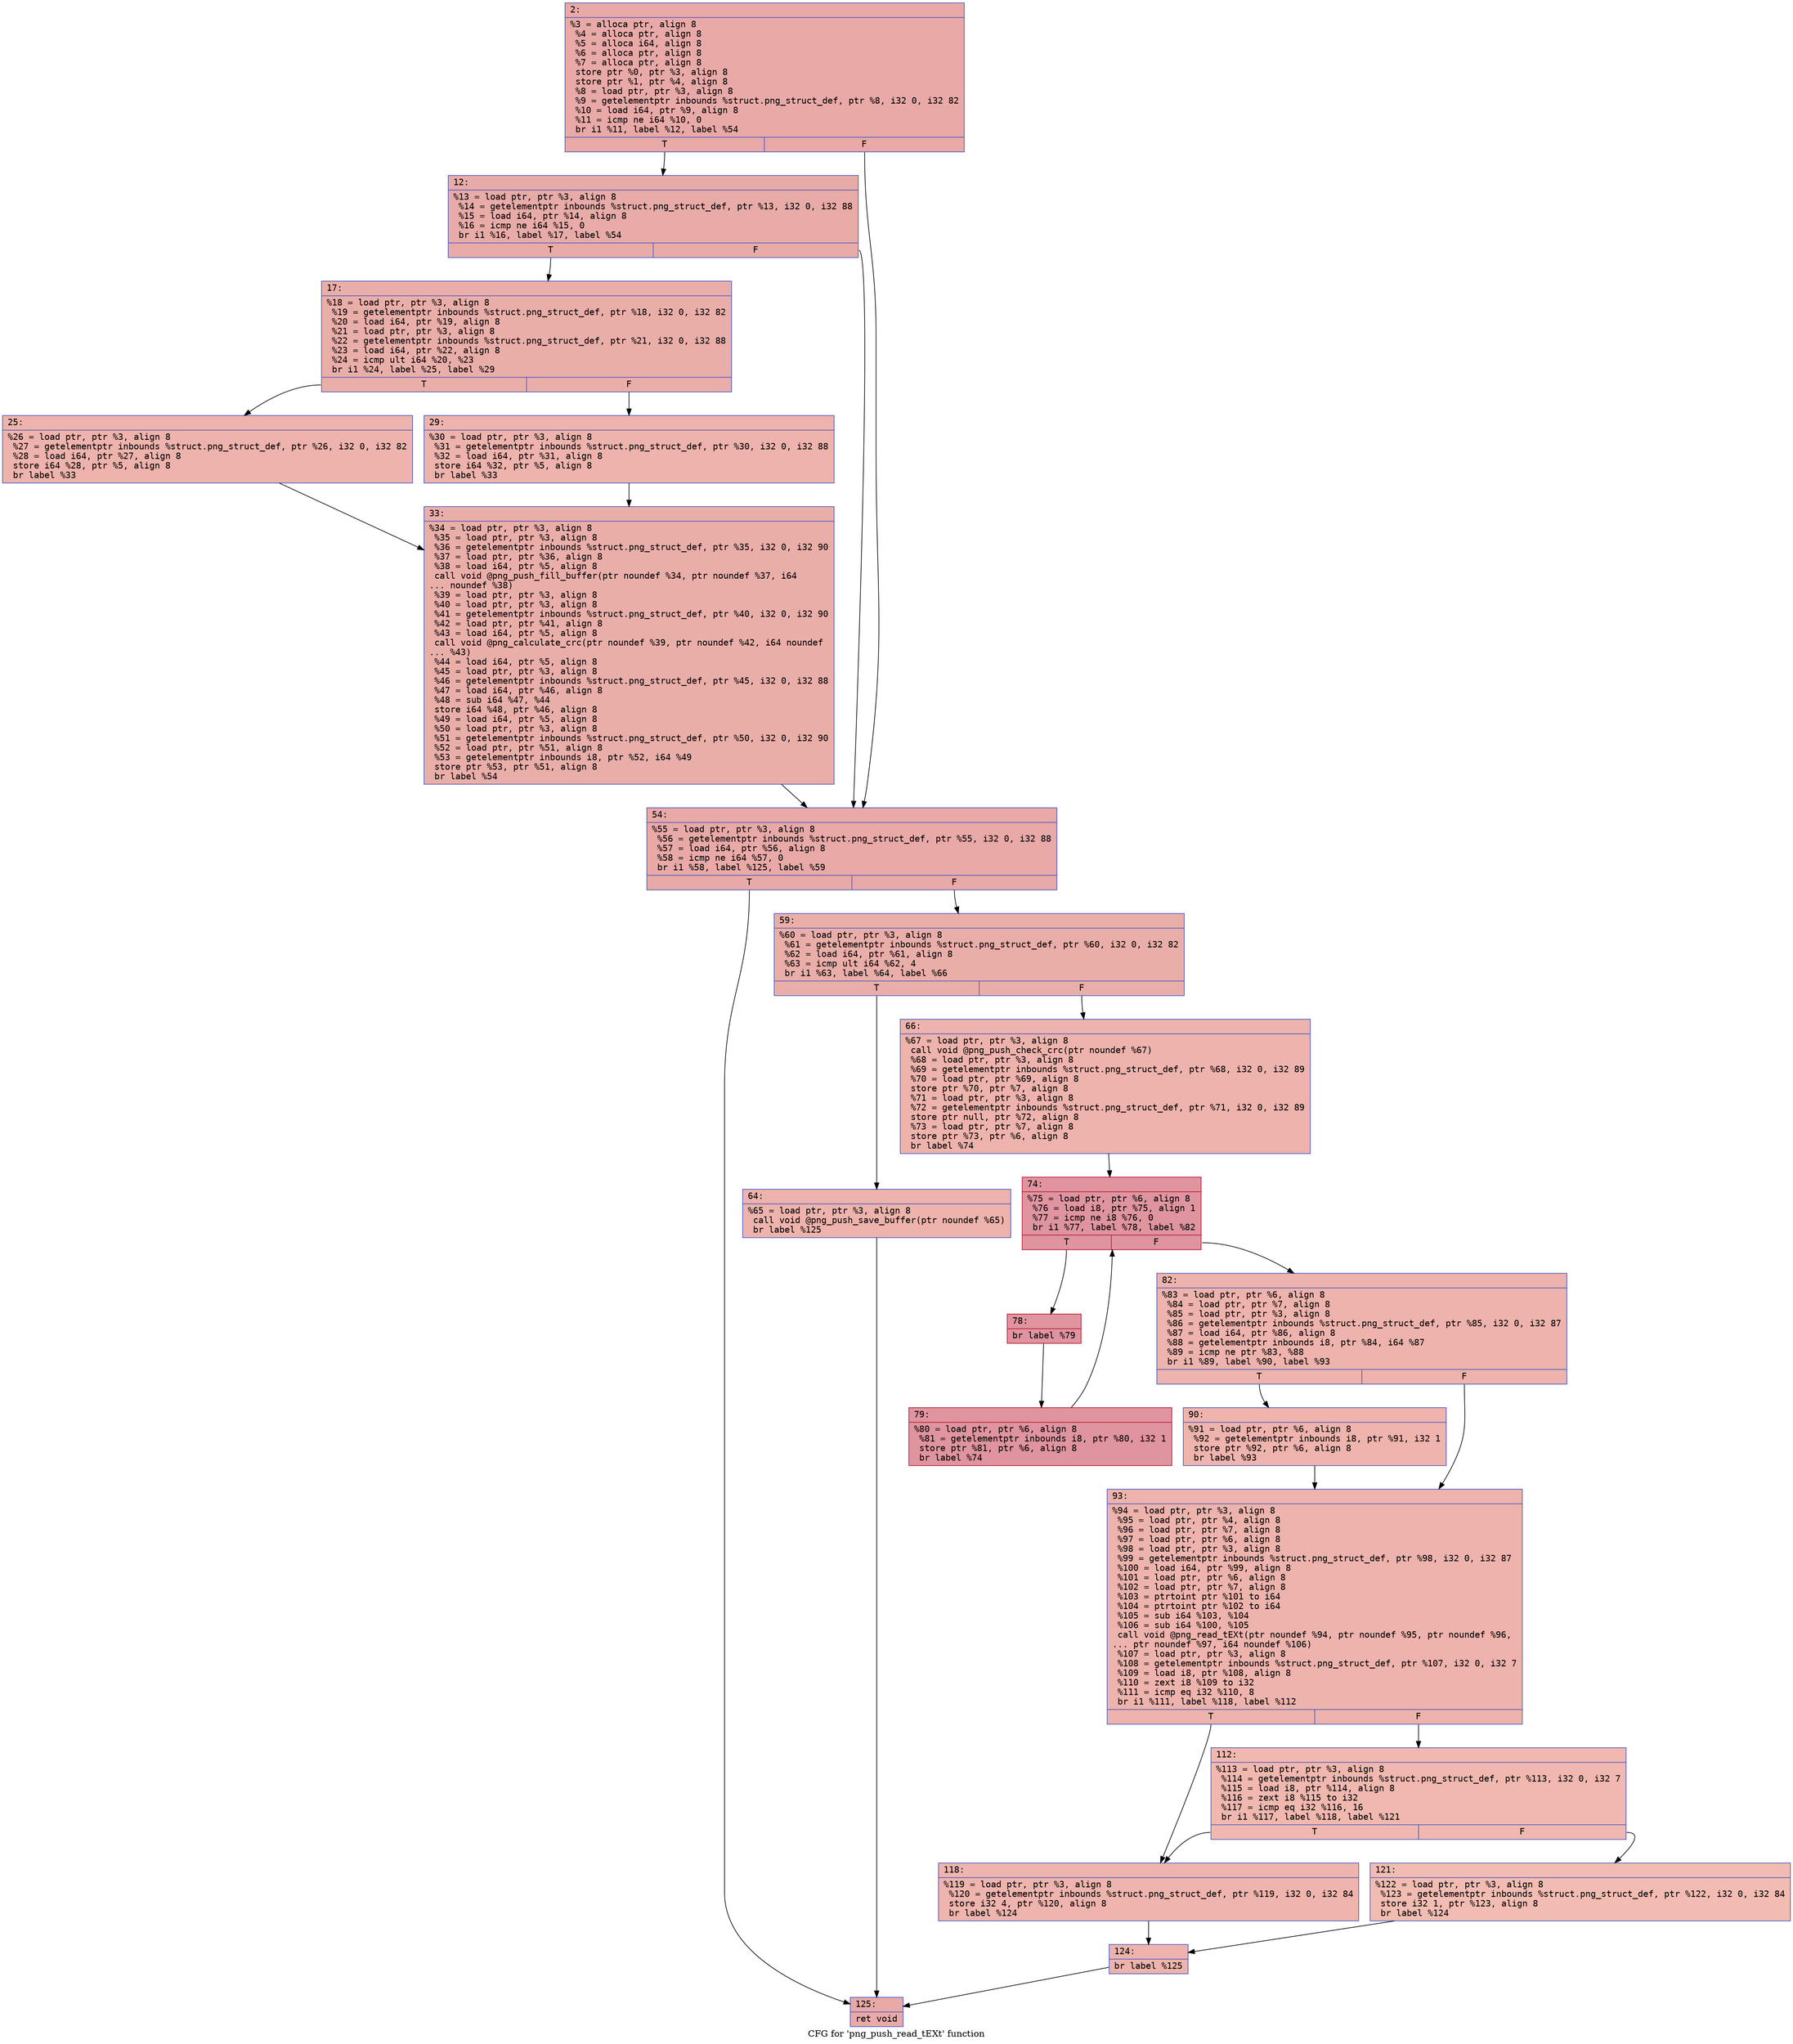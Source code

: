 digraph "CFG for 'png_push_read_tEXt' function" {
	label="CFG for 'png_push_read_tEXt' function";

	Node0x6000037f9b80 [shape=record,color="#3d50c3ff", style=filled, fillcolor="#ca3b3770" fontname="Courier",label="{2:\l|  %3 = alloca ptr, align 8\l  %4 = alloca ptr, align 8\l  %5 = alloca i64, align 8\l  %6 = alloca ptr, align 8\l  %7 = alloca ptr, align 8\l  store ptr %0, ptr %3, align 8\l  store ptr %1, ptr %4, align 8\l  %8 = load ptr, ptr %3, align 8\l  %9 = getelementptr inbounds %struct.png_struct_def, ptr %8, i32 0, i32 82\l  %10 = load i64, ptr %9, align 8\l  %11 = icmp ne i64 %10, 0\l  br i1 %11, label %12, label %54\l|{<s0>T|<s1>F}}"];
	Node0x6000037f9b80:s0 -> Node0x6000037f9f40[tooltip="2 -> 12\nProbability 62.50%" ];
	Node0x6000037f9b80:s1 -> Node0x6000037fa120[tooltip="2 -> 54\nProbability 37.50%" ];
	Node0x6000037f9f40 [shape=record,color="#3d50c3ff", style=filled, fillcolor="#cc403a70" fontname="Courier",label="{12:\l|  %13 = load ptr, ptr %3, align 8\l  %14 = getelementptr inbounds %struct.png_struct_def, ptr %13, i32 0, i32 88\l  %15 = load i64, ptr %14, align 8\l  %16 = icmp ne i64 %15, 0\l  br i1 %16, label %17, label %54\l|{<s0>T|<s1>F}}"];
	Node0x6000037f9f40:s0 -> Node0x6000037f9fe0[tooltip="12 -> 17\nProbability 62.50%" ];
	Node0x6000037f9f40:s1 -> Node0x6000037fa120[tooltip="12 -> 54\nProbability 37.50%" ];
	Node0x6000037f9fe0 [shape=record,color="#3d50c3ff", style=filled, fillcolor="#d0473d70" fontname="Courier",label="{17:\l|  %18 = load ptr, ptr %3, align 8\l  %19 = getelementptr inbounds %struct.png_struct_def, ptr %18, i32 0, i32 82\l  %20 = load i64, ptr %19, align 8\l  %21 = load ptr, ptr %3, align 8\l  %22 = getelementptr inbounds %struct.png_struct_def, ptr %21, i32 0, i32 88\l  %23 = load i64, ptr %22, align 8\l  %24 = icmp ult i64 %20, %23\l  br i1 %24, label %25, label %29\l|{<s0>T|<s1>F}}"];
	Node0x6000037f9fe0:s0 -> Node0x6000037fa030[tooltip="17 -> 25\nProbability 50.00%" ];
	Node0x6000037f9fe0:s1 -> Node0x6000037fa080[tooltip="17 -> 29\nProbability 50.00%" ];
	Node0x6000037fa030 [shape=record,color="#3d50c3ff", style=filled, fillcolor="#d6524470" fontname="Courier",label="{25:\l|  %26 = load ptr, ptr %3, align 8\l  %27 = getelementptr inbounds %struct.png_struct_def, ptr %26, i32 0, i32 82\l  %28 = load i64, ptr %27, align 8\l  store i64 %28, ptr %5, align 8\l  br label %33\l}"];
	Node0x6000037fa030 -> Node0x6000037fa0d0[tooltip="25 -> 33\nProbability 100.00%" ];
	Node0x6000037fa080 [shape=record,color="#3d50c3ff", style=filled, fillcolor="#d6524470" fontname="Courier",label="{29:\l|  %30 = load ptr, ptr %3, align 8\l  %31 = getelementptr inbounds %struct.png_struct_def, ptr %30, i32 0, i32 88\l  %32 = load i64, ptr %31, align 8\l  store i64 %32, ptr %5, align 8\l  br label %33\l}"];
	Node0x6000037fa080 -> Node0x6000037fa0d0[tooltip="29 -> 33\nProbability 100.00%" ];
	Node0x6000037fa0d0 [shape=record,color="#3d50c3ff", style=filled, fillcolor="#d0473d70" fontname="Courier",label="{33:\l|  %34 = load ptr, ptr %3, align 8\l  %35 = load ptr, ptr %3, align 8\l  %36 = getelementptr inbounds %struct.png_struct_def, ptr %35, i32 0, i32 90\l  %37 = load ptr, ptr %36, align 8\l  %38 = load i64, ptr %5, align 8\l  call void @png_push_fill_buffer(ptr noundef %34, ptr noundef %37, i64\l... noundef %38)\l  %39 = load ptr, ptr %3, align 8\l  %40 = load ptr, ptr %3, align 8\l  %41 = getelementptr inbounds %struct.png_struct_def, ptr %40, i32 0, i32 90\l  %42 = load ptr, ptr %41, align 8\l  %43 = load i64, ptr %5, align 8\l  call void @png_calculate_crc(ptr noundef %39, ptr noundef %42, i64 noundef\l... %43)\l  %44 = load i64, ptr %5, align 8\l  %45 = load ptr, ptr %3, align 8\l  %46 = getelementptr inbounds %struct.png_struct_def, ptr %45, i32 0, i32 88\l  %47 = load i64, ptr %46, align 8\l  %48 = sub i64 %47, %44\l  store i64 %48, ptr %46, align 8\l  %49 = load i64, ptr %5, align 8\l  %50 = load ptr, ptr %3, align 8\l  %51 = getelementptr inbounds %struct.png_struct_def, ptr %50, i32 0, i32 90\l  %52 = load ptr, ptr %51, align 8\l  %53 = getelementptr inbounds i8, ptr %52, i64 %49\l  store ptr %53, ptr %51, align 8\l  br label %54\l}"];
	Node0x6000037fa0d0 -> Node0x6000037fa120[tooltip="33 -> 54\nProbability 100.00%" ];
	Node0x6000037fa120 [shape=record,color="#3d50c3ff", style=filled, fillcolor="#ca3b3770" fontname="Courier",label="{54:\l|  %55 = load ptr, ptr %3, align 8\l  %56 = getelementptr inbounds %struct.png_struct_def, ptr %55, i32 0, i32 88\l  %57 = load i64, ptr %56, align 8\l  %58 = icmp ne i64 %57, 0\l  br i1 %58, label %125, label %59\l|{<s0>T|<s1>F}}"];
	Node0x6000037fa120:s0 -> Node0x6000037fa580[tooltip="54 -> 125\nProbability 62.50%" ];
	Node0x6000037fa120:s1 -> Node0x6000037fa170[tooltip="54 -> 59\nProbability 37.50%" ];
	Node0x6000037fa170 [shape=record,color="#3d50c3ff", style=filled, fillcolor="#d0473d70" fontname="Courier",label="{59:\l|  %60 = load ptr, ptr %3, align 8\l  %61 = getelementptr inbounds %struct.png_struct_def, ptr %60, i32 0, i32 82\l  %62 = load i64, ptr %61, align 8\l  %63 = icmp ult i64 %62, 4\l  br i1 %63, label %64, label %66\l|{<s0>T|<s1>F}}"];
	Node0x6000037fa170:s0 -> Node0x6000037fa1c0[tooltip="59 -> 64\nProbability 50.00%" ];
	Node0x6000037fa170:s1 -> Node0x6000037fa210[tooltip="59 -> 66\nProbability 50.00%" ];
	Node0x6000037fa1c0 [shape=record,color="#3d50c3ff", style=filled, fillcolor="#d6524470" fontname="Courier",label="{64:\l|  %65 = load ptr, ptr %3, align 8\l  call void @png_push_save_buffer(ptr noundef %65)\l  br label %125\l}"];
	Node0x6000037fa1c0 -> Node0x6000037fa580[tooltip="64 -> 125\nProbability 100.00%" ];
	Node0x6000037fa210 [shape=record,color="#3d50c3ff", style=filled, fillcolor="#d6524470" fontname="Courier",label="{66:\l|  %67 = load ptr, ptr %3, align 8\l  call void @png_push_check_crc(ptr noundef %67)\l  %68 = load ptr, ptr %3, align 8\l  %69 = getelementptr inbounds %struct.png_struct_def, ptr %68, i32 0, i32 89\l  %70 = load ptr, ptr %69, align 8\l  store ptr %70, ptr %7, align 8\l  %71 = load ptr, ptr %3, align 8\l  %72 = getelementptr inbounds %struct.png_struct_def, ptr %71, i32 0, i32 89\l  store ptr null, ptr %72, align 8\l  %73 = load ptr, ptr %7, align 8\l  store ptr %73, ptr %6, align 8\l  br label %74\l}"];
	Node0x6000037fa210 -> Node0x6000037fa260[tooltip="66 -> 74\nProbability 100.00%" ];
	Node0x6000037fa260 [shape=record,color="#b70d28ff", style=filled, fillcolor="#b70d2870" fontname="Courier",label="{74:\l|  %75 = load ptr, ptr %6, align 8\l  %76 = load i8, ptr %75, align 1\l  %77 = icmp ne i8 %76, 0\l  br i1 %77, label %78, label %82\l|{<s0>T|<s1>F}}"];
	Node0x6000037fa260:s0 -> Node0x6000037fa2b0[tooltip="74 -> 78\nProbability 96.88%" ];
	Node0x6000037fa260:s1 -> Node0x6000037fa350[tooltip="74 -> 82\nProbability 3.12%" ];
	Node0x6000037fa2b0 [shape=record,color="#b70d28ff", style=filled, fillcolor="#b70d2870" fontname="Courier",label="{78:\l|  br label %79\l}"];
	Node0x6000037fa2b0 -> Node0x6000037fa300[tooltip="78 -> 79\nProbability 100.00%" ];
	Node0x6000037fa300 [shape=record,color="#b70d28ff", style=filled, fillcolor="#b70d2870" fontname="Courier",label="{79:\l|  %80 = load ptr, ptr %6, align 8\l  %81 = getelementptr inbounds i8, ptr %80, i32 1\l  store ptr %81, ptr %6, align 8\l  br label %74\l}"];
	Node0x6000037fa300 -> Node0x6000037fa260[tooltip="79 -> 74\nProbability 100.00%" ];
	Node0x6000037fa350 [shape=record,color="#3d50c3ff", style=filled, fillcolor="#d6524470" fontname="Courier",label="{82:\l|  %83 = load ptr, ptr %6, align 8\l  %84 = load ptr, ptr %7, align 8\l  %85 = load ptr, ptr %3, align 8\l  %86 = getelementptr inbounds %struct.png_struct_def, ptr %85, i32 0, i32 87\l  %87 = load i64, ptr %86, align 8\l  %88 = getelementptr inbounds i8, ptr %84, i64 %87\l  %89 = icmp ne ptr %83, %88\l  br i1 %89, label %90, label %93\l|{<s0>T|<s1>F}}"];
	Node0x6000037fa350:s0 -> Node0x6000037fa3a0[tooltip="82 -> 90\nProbability 62.50%" ];
	Node0x6000037fa350:s1 -> Node0x6000037fa3f0[tooltip="82 -> 93\nProbability 37.50%" ];
	Node0x6000037fa3a0 [shape=record,color="#3d50c3ff", style=filled, fillcolor="#d8564670" fontname="Courier",label="{90:\l|  %91 = load ptr, ptr %6, align 8\l  %92 = getelementptr inbounds i8, ptr %91, i32 1\l  store ptr %92, ptr %6, align 8\l  br label %93\l}"];
	Node0x6000037fa3a0 -> Node0x6000037fa3f0[tooltip="90 -> 93\nProbability 100.00%" ];
	Node0x6000037fa3f0 [shape=record,color="#3d50c3ff", style=filled, fillcolor="#d6524470" fontname="Courier",label="{93:\l|  %94 = load ptr, ptr %3, align 8\l  %95 = load ptr, ptr %4, align 8\l  %96 = load ptr, ptr %7, align 8\l  %97 = load ptr, ptr %6, align 8\l  %98 = load ptr, ptr %3, align 8\l  %99 = getelementptr inbounds %struct.png_struct_def, ptr %98, i32 0, i32 87\l  %100 = load i64, ptr %99, align 8\l  %101 = load ptr, ptr %6, align 8\l  %102 = load ptr, ptr %7, align 8\l  %103 = ptrtoint ptr %101 to i64\l  %104 = ptrtoint ptr %102 to i64\l  %105 = sub i64 %103, %104\l  %106 = sub i64 %100, %105\l  call void @png_read_tEXt(ptr noundef %94, ptr noundef %95, ptr noundef %96,\l... ptr noundef %97, i64 noundef %106)\l  %107 = load ptr, ptr %3, align 8\l  %108 = getelementptr inbounds %struct.png_struct_def, ptr %107, i32 0, i32 7\l  %109 = load i8, ptr %108, align 8\l  %110 = zext i8 %109 to i32\l  %111 = icmp eq i32 %110, 8\l  br i1 %111, label %118, label %112\l|{<s0>T|<s1>F}}"];
	Node0x6000037fa3f0:s0 -> Node0x6000037fa490[tooltip="93 -> 118\nProbability 50.00%" ];
	Node0x6000037fa3f0:s1 -> Node0x6000037fa440[tooltip="93 -> 112\nProbability 50.00%" ];
	Node0x6000037fa440 [shape=record,color="#3d50c3ff", style=filled, fillcolor="#dc5d4a70" fontname="Courier",label="{112:\l|  %113 = load ptr, ptr %3, align 8\l  %114 = getelementptr inbounds %struct.png_struct_def, ptr %113, i32 0, i32 7\l  %115 = load i8, ptr %114, align 8\l  %116 = zext i8 %115 to i32\l  %117 = icmp eq i32 %116, 16\l  br i1 %117, label %118, label %121\l|{<s0>T|<s1>F}}"];
	Node0x6000037fa440:s0 -> Node0x6000037fa490[tooltip="112 -> 118\nProbability 50.00%" ];
	Node0x6000037fa440:s1 -> Node0x6000037fa4e0[tooltip="112 -> 121\nProbability 50.00%" ];
	Node0x6000037fa490 [shape=record,color="#3d50c3ff", style=filled, fillcolor="#d8564670" fontname="Courier",label="{118:\l|  %119 = load ptr, ptr %3, align 8\l  %120 = getelementptr inbounds %struct.png_struct_def, ptr %119, i32 0, i32 84\l  store i32 4, ptr %120, align 8\l  br label %124\l}"];
	Node0x6000037fa490 -> Node0x6000037fa530[tooltip="118 -> 124\nProbability 100.00%" ];
	Node0x6000037fa4e0 [shape=record,color="#3d50c3ff", style=filled, fillcolor="#e1675170" fontname="Courier",label="{121:\l|  %122 = load ptr, ptr %3, align 8\l  %123 = getelementptr inbounds %struct.png_struct_def, ptr %122, i32 0, i32 84\l  store i32 1, ptr %123, align 8\l  br label %124\l}"];
	Node0x6000037fa4e0 -> Node0x6000037fa530[tooltip="121 -> 124\nProbability 100.00%" ];
	Node0x6000037fa530 [shape=record,color="#3d50c3ff", style=filled, fillcolor="#d6524470" fontname="Courier",label="{124:\l|  br label %125\l}"];
	Node0x6000037fa530 -> Node0x6000037fa580[tooltip="124 -> 125\nProbability 100.00%" ];
	Node0x6000037fa580 [shape=record,color="#3d50c3ff", style=filled, fillcolor="#ca3b3770" fontname="Courier",label="{125:\l|  ret void\l}"];
}
